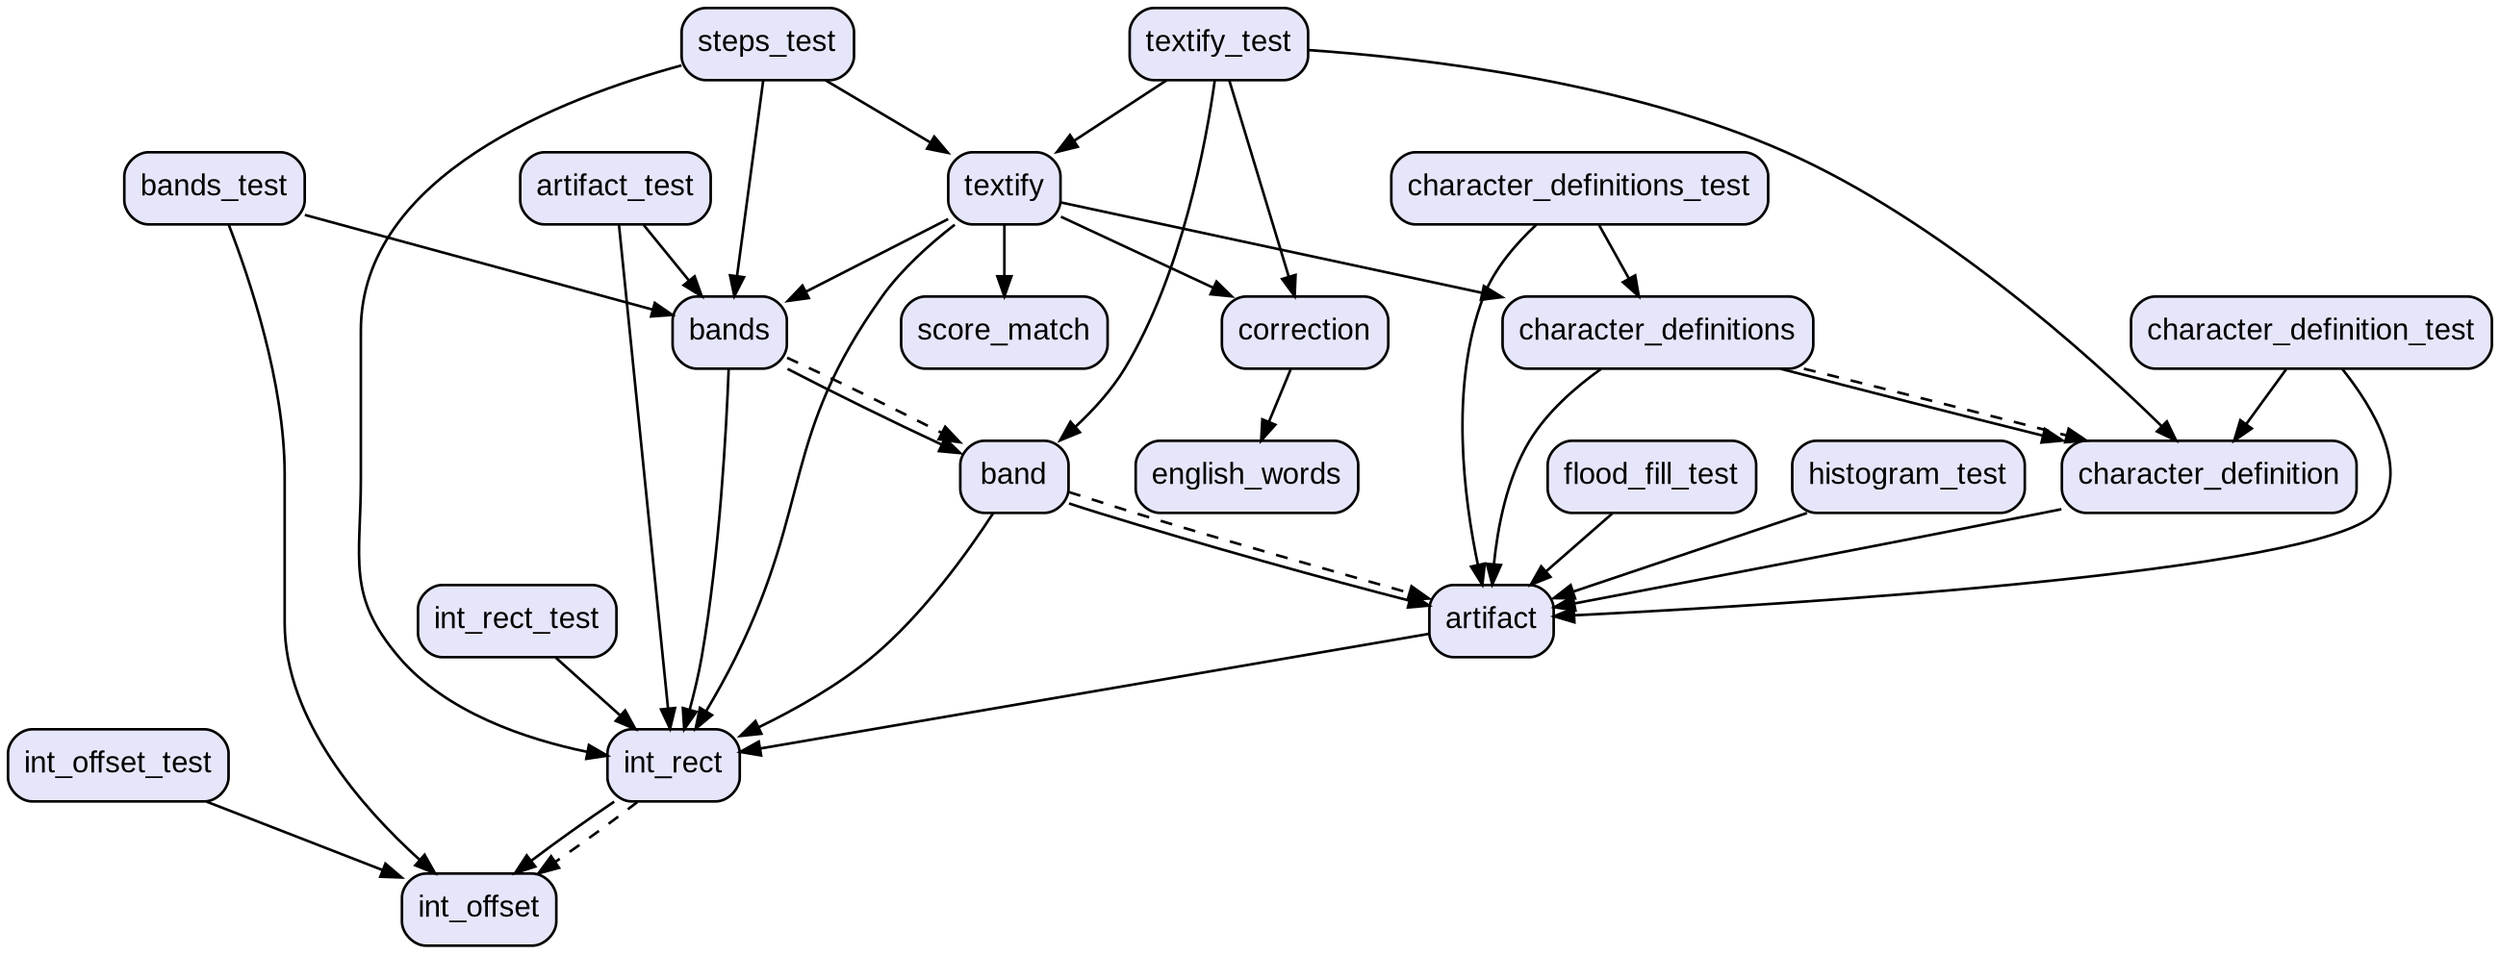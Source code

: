 digraph "" {
  graph [style=rounded fontname="Arial Black" fontsize=13 penwidth=2.6];
  node [shape=rect style="filled,rounded" fontname=Arial fontsize=15 fillcolor=Lavender penwidth=1.3];
  edge [penwidth=1.3];
  "/test/int_offset_test.dart" [label="int_offset_test"];
  "/test/int_rect_test.dart" [label="int_rect_test"];
  "/test/textify_test.dart" [label="textify_test"];
  "/test/bands_test.dart" [label="bands_test"];
  "/test/character_definition_test.dart" [label="character_definition_test"];
  "/test/flood_fill_test.dart" [label="flood_fill_test"];
  "/test/artifact_test.dart" [label="artifact_test"];
  "/test/histogram_test.dart" [label="histogram_test"];
  "/test/character_definitions_test.dart" [label="character_definitions_test"];
  "/test/steps_test.dart" [label="steps_test"];
  "/lib/band.dart" [label="band"];
  "/lib/artifact.dart" [label="artifact"];
  "/lib/score_match.dart" [label="score_match"];
  "/lib/character_definition.dart" [label="character_definition"];
  "/lib/int_rect.dart" [label="int_rect"];
  "/lib/textify.dart" [label="textify"];
  "/lib/character_definitions.dart" [label="character_definitions"];
  "/lib/correction.dart" [label="correction"];
  "/lib/english_words.dart" [label="english_words"];
  "/lib/int_offset.dart" [label="int_offset"];
  "/lib/bands.dart" [label="bands"];
  "/test/int_offset_test.dart" -> "/lib/int_offset.dart";
  "/test/int_rect_test.dart" -> "/lib/int_rect.dart";
  "/test/textify_test.dart" -> "/lib/band.dart";
  "/test/textify_test.dart" -> "/lib/character_definition.dart";
  "/test/textify_test.dart" -> "/lib/correction.dart";
  "/test/textify_test.dart" -> "/lib/textify.dart";
  "/test/bands_test.dart" -> "/lib/bands.dart";
  "/test/bands_test.dart" -> "/lib/int_offset.dart";
  "/test/character_definition_test.dart" -> "/lib/artifact.dart";
  "/test/character_definition_test.dart" -> "/lib/character_definition.dart";
  "/test/flood_fill_test.dart" -> "/lib/artifact.dart";
  "/test/artifact_test.dart" -> "/lib/bands.dart";
  "/test/artifact_test.dart" -> "/lib/int_rect.dart";
  "/test/histogram_test.dart" -> "/lib/artifact.dart";
  "/test/character_definitions_test.dart" -> "/lib/artifact.dart";
  "/test/character_definitions_test.dart" -> "/lib/character_definitions.dart";
  "/test/steps_test.dart" -> "/lib/bands.dart";
  "/test/steps_test.dart" -> "/lib/int_rect.dart";
  "/test/steps_test.dart" -> "/lib/textify.dart";
  "/lib/band.dart" -> "/lib/artifact.dart";
  "/lib/band.dart" -> "/lib/int_rect.dart";
  "/lib/band.dart" -> "/lib/artifact.dart" [style=dashed];
  "/lib/artifact.dart" -> "/lib/int_rect.dart";
  "/lib/character_definition.dart" -> "/lib/artifact.dart";
  "/lib/int_rect.dart" -> "/lib/int_offset.dart";
  "/lib/int_rect.dart" -> "/lib/int_offset.dart" [style=dashed];
  "/lib/textify.dart" -> "/lib/bands.dart";
  "/lib/textify.dart" -> "/lib/character_definitions.dart";
  "/lib/textify.dart" -> "/lib/correction.dart";
  "/lib/textify.dart" -> "/lib/int_rect.dart";
  "/lib/textify.dart" -> "/lib/score_match.dart";
  "/lib/character_definitions.dart" -> "/lib/artifact.dart";
  "/lib/character_definitions.dart" -> "/lib/character_definition.dart";
  "/lib/character_definitions.dart" -> "/lib/character_definition.dart" [style=dashed];
  "/lib/correction.dart" -> "/lib/english_words.dart";
  "/lib/bands.dart" -> "/lib/band.dart";
  "/lib/bands.dart" -> "/lib/int_rect.dart";
  "/lib/bands.dart" -> "/lib/band.dart" [style=dashed];
}
